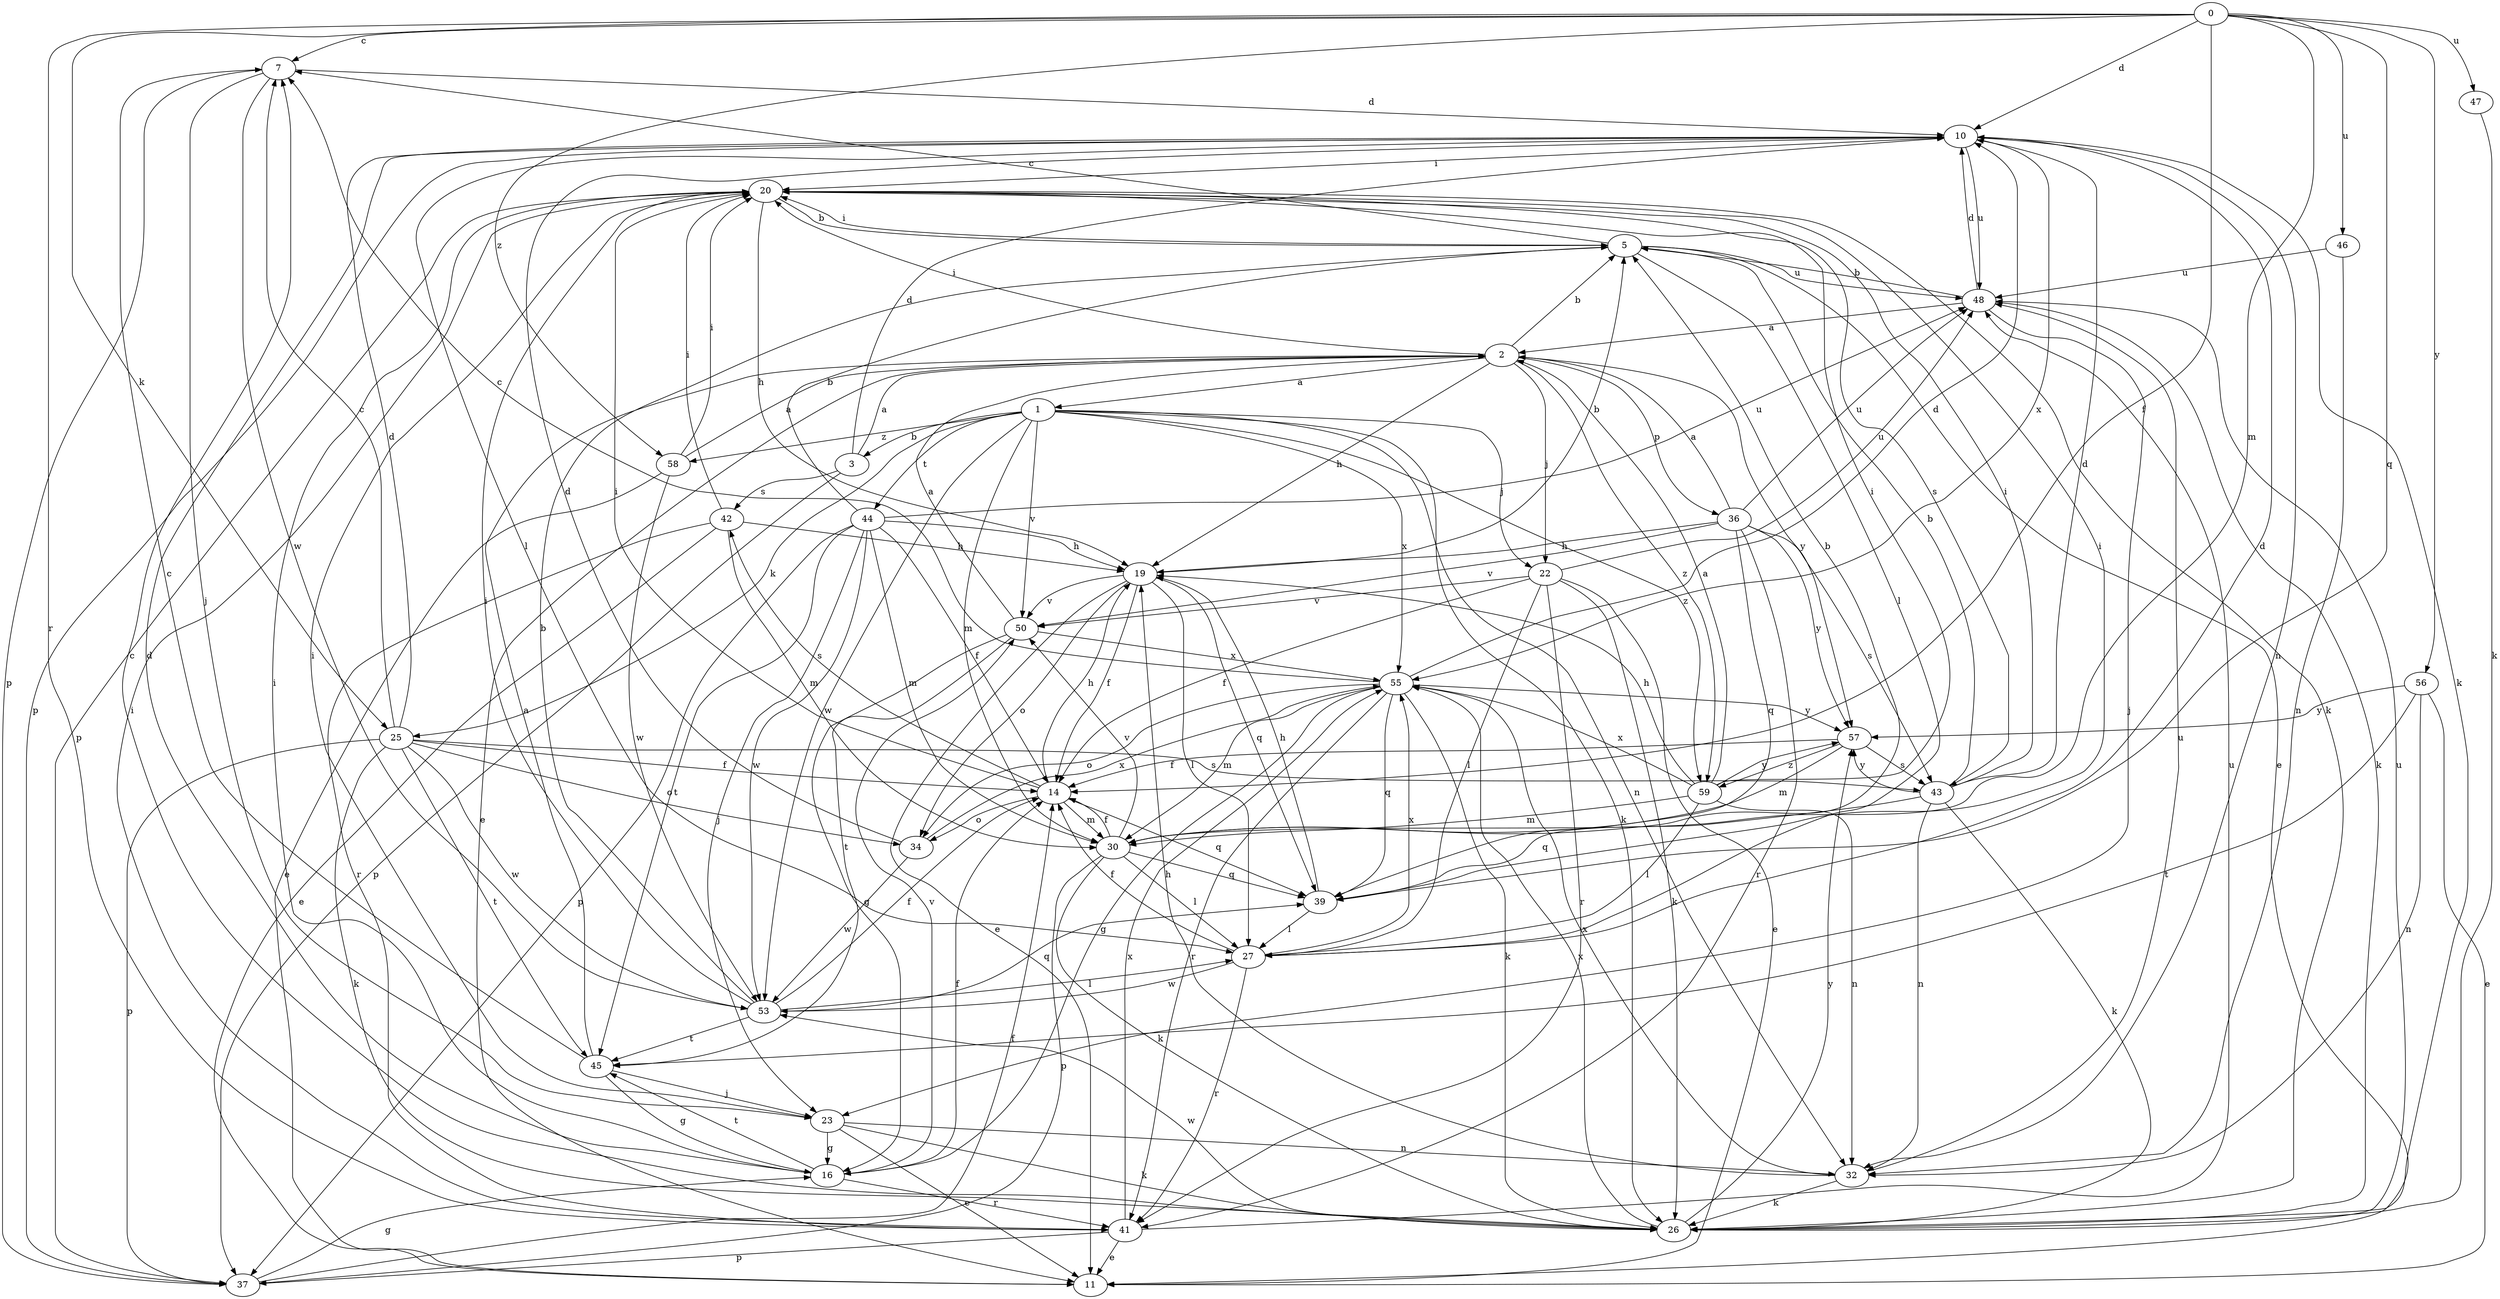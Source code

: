 strict digraph  {
0;
1;
2;
3;
5;
7;
10;
11;
14;
16;
19;
20;
22;
23;
25;
26;
27;
30;
32;
34;
36;
37;
39;
41;
42;
43;
44;
45;
46;
47;
48;
50;
53;
55;
56;
57;
58;
59;
0 -> 7  [label=c];
0 -> 10  [label=d];
0 -> 14  [label=f];
0 -> 25  [label=k];
0 -> 30  [label=m];
0 -> 39  [label=q];
0 -> 41  [label=r];
0 -> 46  [label=u];
0 -> 47  [label=u];
0 -> 56  [label=y];
0 -> 58  [label=z];
1 -> 3  [label=b];
1 -> 22  [label=j];
1 -> 25  [label=k];
1 -> 26  [label=k];
1 -> 30  [label=m];
1 -> 32  [label=n];
1 -> 44  [label=t];
1 -> 50  [label=v];
1 -> 53  [label=w];
1 -> 55  [label=x];
1 -> 58  [label=z];
1 -> 59  [label=z];
2 -> 1  [label=a];
2 -> 5  [label=b];
2 -> 11  [label=e];
2 -> 19  [label=h];
2 -> 20  [label=i];
2 -> 22  [label=j];
2 -> 36  [label=p];
2 -> 57  [label=y];
2 -> 59  [label=z];
3 -> 2  [label=a];
3 -> 10  [label=d];
3 -> 37  [label=p];
3 -> 42  [label=s];
5 -> 7  [label=c];
5 -> 11  [label=e];
5 -> 20  [label=i];
5 -> 27  [label=l];
5 -> 48  [label=u];
7 -> 10  [label=d];
7 -> 23  [label=j];
7 -> 37  [label=p];
7 -> 53  [label=w];
10 -> 20  [label=i];
10 -> 26  [label=k];
10 -> 27  [label=l];
10 -> 32  [label=n];
10 -> 37  [label=p];
10 -> 48  [label=u];
10 -> 55  [label=x];
14 -> 19  [label=h];
14 -> 20  [label=i];
14 -> 30  [label=m];
14 -> 34  [label=o];
14 -> 39  [label=q];
14 -> 42  [label=s];
16 -> 10  [label=d];
16 -> 14  [label=f];
16 -> 20  [label=i];
16 -> 41  [label=r];
16 -> 45  [label=t];
16 -> 50  [label=v];
19 -> 5  [label=b];
19 -> 11  [label=e];
19 -> 14  [label=f];
19 -> 27  [label=l];
19 -> 34  [label=o];
19 -> 39  [label=q];
19 -> 50  [label=v];
20 -> 5  [label=b];
20 -> 19  [label=h];
20 -> 26  [label=k];
20 -> 37  [label=p];
20 -> 43  [label=s];
22 -> 11  [label=e];
22 -> 14  [label=f];
22 -> 26  [label=k];
22 -> 27  [label=l];
22 -> 41  [label=r];
22 -> 48  [label=u];
22 -> 50  [label=v];
23 -> 11  [label=e];
23 -> 16  [label=g];
23 -> 20  [label=i];
23 -> 26  [label=k];
23 -> 32  [label=n];
25 -> 7  [label=c];
25 -> 10  [label=d];
25 -> 14  [label=f];
25 -> 26  [label=k];
25 -> 34  [label=o];
25 -> 37  [label=p];
25 -> 43  [label=s];
25 -> 45  [label=t];
25 -> 53  [label=w];
26 -> 7  [label=c];
26 -> 48  [label=u];
26 -> 53  [label=w];
26 -> 55  [label=x];
26 -> 57  [label=y];
27 -> 10  [label=d];
27 -> 14  [label=f];
27 -> 41  [label=r];
27 -> 53  [label=w];
27 -> 55  [label=x];
30 -> 5  [label=b];
30 -> 14  [label=f];
30 -> 26  [label=k];
30 -> 27  [label=l];
30 -> 37  [label=p];
30 -> 39  [label=q];
30 -> 50  [label=v];
32 -> 19  [label=h];
32 -> 26  [label=k];
32 -> 48  [label=u];
32 -> 55  [label=x];
34 -> 10  [label=d];
34 -> 53  [label=w];
34 -> 55  [label=x];
36 -> 2  [label=a];
36 -> 19  [label=h];
36 -> 39  [label=q];
36 -> 41  [label=r];
36 -> 43  [label=s];
36 -> 48  [label=u];
36 -> 50  [label=v];
36 -> 57  [label=y];
37 -> 14  [label=f];
37 -> 16  [label=g];
39 -> 19  [label=h];
39 -> 20  [label=i];
39 -> 27  [label=l];
41 -> 11  [label=e];
41 -> 20  [label=i];
41 -> 37  [label=p];
41 -> 48  [label=u];
41 -> 55  [label=x];
42 -> 11  [label=e];
42 -> 19  [label=h];
42 -> 20  [label=i];
42 -> 30  [label=m];
42 -> 41  [label=r];
43 -> 5  [label=b];
43 -> 10  [label=d];
43 -> 20  [label=i];
43 -> 26  [label=k];
43 -> 32  [label=n];
43 -> 39  [label=q];
43 -> 57  [label=y];
44 -> 5  [label=b];
44 -> 14  [label=f];
44 -> 19  [label=h];
44 -> 23  [label=j];
44 -> 30  [label=m];
44 -> 37  [label=p];
44 -> 45  [label=t];
44 -> 48  [label=u];
44 -> 53  [label=w];
45 -> 2  [label=a];
45 -> 7  [label=c];
45 -> 16  [label=g];
45 -> 23  [label=j];
46 -> 32  [label=n];
46 -> 48  [label=u];
47 -> 26  [label=k];
48 -> 2  [label=a];
48 -> 5  [label=b];
48 -> 10  [label=d];
48 -> 23  [label=j];
48 -> 26  [label=k];
50 -> 2  [label=a];
50 -> 16  [label=g];
50 -> 45  [label=t];
50 -> 55  [label=x];
53 -> 5  [label=b];
53 -> 14  [label=f];
53 -> 20  [label=i];
53 -> 27  [label=l];
53 -> 39  [label=q];
53 -> 45  [label=t];
55 -> 7  [label=c];
55 -> 10  [label=d];
55 -> 16  [label=g];
55 -> 26  [label=k];
55 -> 30  [label=m];
55 -> 34  [label=o];
55 -> 39  [label=q];
55 -> 41  [label=r];
55 -> 57  [label=y];
56 -> 11  [label=e];
56 -> 32  [label=n];
56 -> 45  [label=t];
56 -> 57  [label=y];
57 -> 14  [label=f];
57 -> 30  [label=m];
57 -> 43  [label=s];
57 -> 59  [label=z];
58 -> 2  [label=a];
58 -> 11  [label=e];
58 -> 20  [label=i];
58 -> 53  [label=w];
59 -> 2  [label=a];
59 -> 19  [label=h];
59 -> 20  [label=i];
59 -> 27  [label=l];
59 -> 30  [label=m];
59 -> 32  [label=n];
59 -> 55  [label=x];
59 -> 57  [label=y];
}
